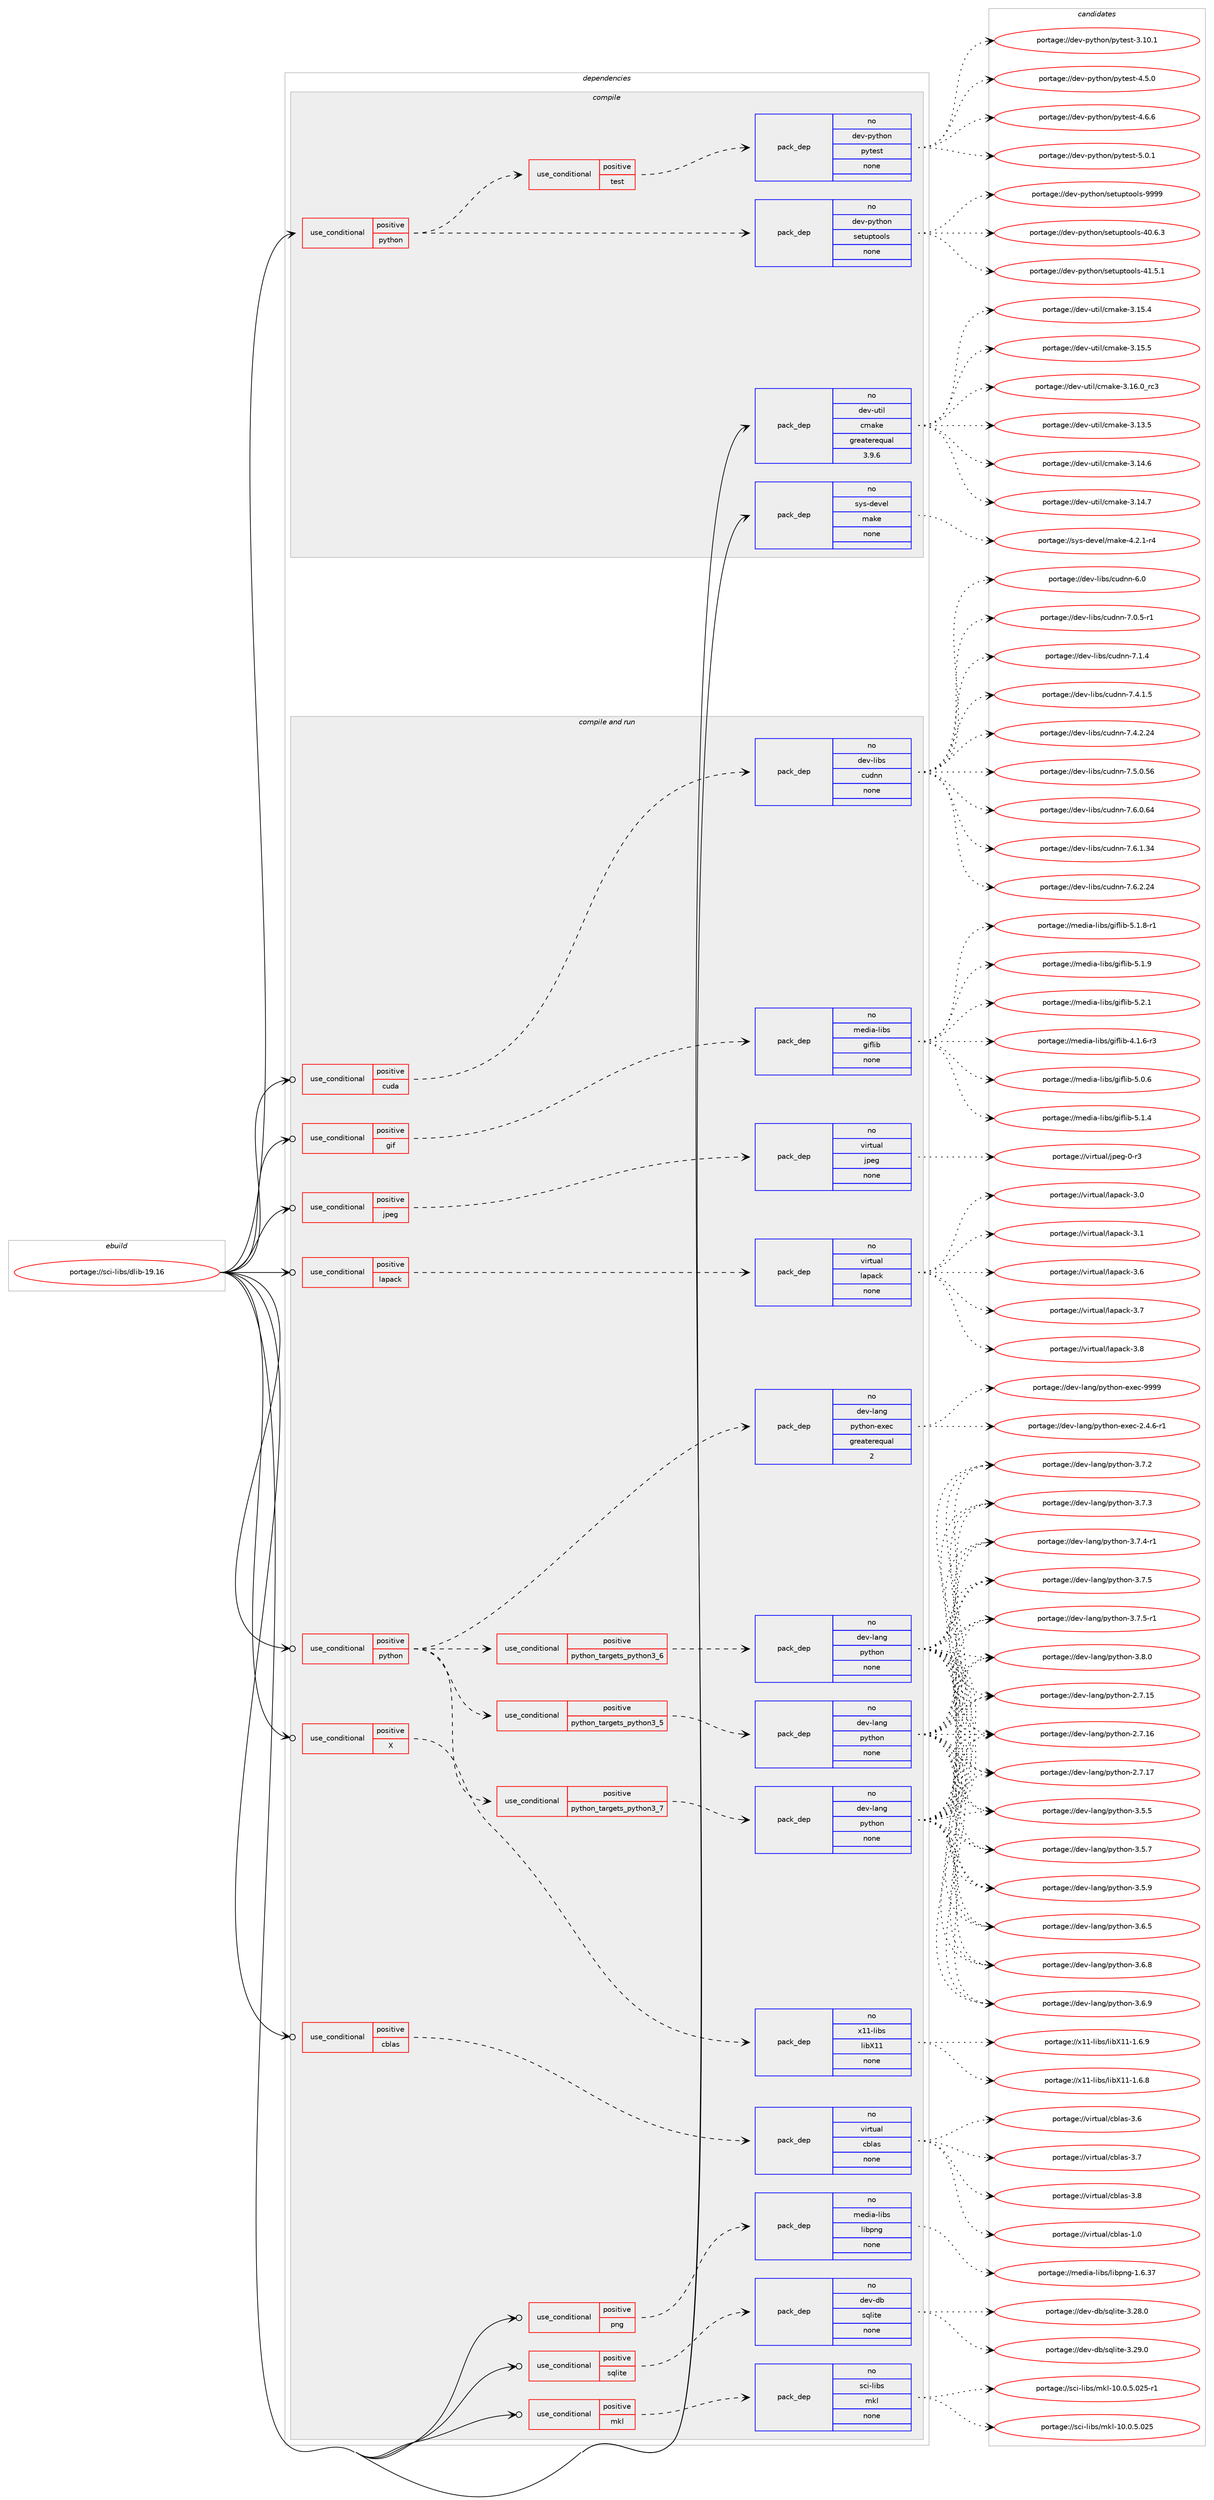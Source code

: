 digraph prolog {

# *************
# Graph options
# *************

newrank=true;
concentrate=true;
compound=true;
graph [rankdir=LR,fontname=Helvetica,fontsize=10,ranksep=1.5];#, ranksep=2.5, nodesep=0.2];
edge  [arrowhead=vee];
node  [fontname=Helvetica,fontsize=10];

# **********
# The ebuild
# **********

subgraph cluster_leftcol {
color=gray;
rank=same;
label=<<i>ebuild</i>>;
id [label="portage://sci-libs/dlib-19.16", color=red, width=4, href="../sci-libs/dlib-19.16.svg"];
}

# ****************
# The dependencies
# ****************

subgraph cluster_midcol {
color=gray;
label=<<i>dependencies</i>>;
subgraph cluster_compile {
fillcolor="#eeeeee";
style=filled;
label=<<i>compile</i>>;
subgraph cond96383 {
dependency389618 [label=<<TABLE BORDER="0" CELLBORDER="1" CELLSPACING="0" CELLPADDING="4"><TR><TD ROWSPAN="3" CELLPADDING="10">use_conditional</TD></TR><TR><TD>positive</TD></TR><TR><TD>python</TD></TR></TABLE>>, shape=none, color=red];
subgraph pack286630 {
dependency389619 [label=<<TABLE BORDER="0" CELLBORDER="1" CELLSPACING="0" CELLPADDING="4" WIDTH="220"><TR><TD ROWSPAN="6" CELLPADDING="30">pack_dep</TD></TR><TR><TD WIDTH="110">no</TD></TR><TR><TD>dev-python</TD></TR><TR><TD>setuptools</TD></TR><TR><TD>none</TD></TR><TR><TD></TD></TR></TABLE>>, shape=none, color=blue];
}
dependency389618:e -> dependency389619:w [weight=20,style="dashed",arrowhead="vee"];
subgraph cond96384 {
dependency389620 [label=<<TABLE BORDER="0" CELLBORDER="1" CELLSPACING="0" CELLPADDING="4"><TR><TD ROWSPAN="3" CELLPADDING="10">use_conditional</TD></TR><TR><TD>positive</TD></TR><TR><TD>test</TD></TR></TABLE>>, shape=none, color=red];
subgraph pack286631 {
dependency389621 [label=<<TABLE BORDER="0" CELLBORDER="1" CELLSPACING="0" CELLPADDING="4" WIDTH="220"><TR><TD ROWSPAN="6" CELLPADDING="30">pack_dep</TD></TR><TR><TD WIDTH="110">no</TD></TR><TR><TD>dev-python</TD></TR><TR><TD>pytest</TD></TR><TR><TD>none</TD></TR><TR><TD></TD></TR></TABLE>>, shape=none, color=blue];
}
dependency389620:e -> dependency389621:w [weight=20,style="dashed",arrowhead="vee"];
}
dependency389618:e -> dependency389620:w [weight=20,style="dashed",arrowhead="vee"];
}
id:e -> dependency389618:w [weight=20,style="solid",arrowhead="vee"];
subgraph pack286632 {
dependency389622 [label=<<TABLE BORDER="0" CELLBORDER="1" CELLSPACING="0" CELLPADDING="4" WIDTH="220"><TR><TD ROWSPAN="6" CELLPADDING="30">pack_dep</TD></TR><TR><TD WIDTH="110">no</TD></TR><TR><TD>dev-util</TD></TR><TR><TD>cmake</TD></TR><TR><TD>greaterequal</TD></TR><TR><TD>3.9.6</TD></TR></TABLE>>, shape=none, color=blue];
}
id:e -> dependency389622:w [weight=20,style="solid",arrowhead="vee"];
subgraph pack286633 {
dependency389623 [label=<<TABLE BORDER="0" CELLBORDER="1" CELLSPACING="0" CELLPADDING="4" WIDTH="220"><TR><TD ROWSPAN="6" CELLPADDING="30">pack_dep</TD></TR><TR><TD WIDTH="110">no</TD></TR><TR><TD>sys-devel</TD></TR><TR><TD>make</TD></TR><TR><TD>none</TD></TR><TR><TD></TD></TR></TABLE>>, shape=none, color=blue];
}
id:e -> dependency389623:w [weight=20,style="solid",arrowhead="vee"];
}
subgraph cluster_compileandrun {
fillcolor="#eeeeee";
style=filled;
label=<<i>compile and run</i>>;
subgraph cond96385 {
dependency389624 [label=<<TABLE BORDER="0" CELLBORDER="1" CELLSPACING="0" CELLPADDING="4"><TR><TD ROWSPAN="3" CELLPADDING="10">use_conditional</TD></TR><TR><TD>positive</TD></TR><TR><TD>X</TD></TR></TABLE>>, shape=none, color=red];
subgraph pack286634 {
dependency389625 [label=<<TABLE BORDER="0" CELLBORDER="1" CELLSPACING="0" CELLPADDING="4" WIDTH="220"><TR><TD ROWSPAN="6" CELLPADDING="30">pack_dep</TD></TR><TR><TD WIDTH="110">no</TD></TR><TR><TD>x11-libs</TD></TR><TR><TD>libX11</TD></TR><TR><TD>none</TD></TR><TR><TD></TD></TR></TABLE>>, shape=none, color=blue];
}
dependency389624:e -> dependency389625:w [weight=20,style="dashed",arrowhead="vee"];
}
id:e -> dependency389624:w [weight=20,style="solid",arrowhead="odotvee"];
subgraph cond96386 {
dependency389626 [label=<<TABLE BORDER="0" CELLBORDER="1" CELLSPACING="0" CELLPADDING="4"><TR><TD ROWSPAN="3" CELLPADDING="10">use_conditional</TD></TR><TR><TD>positive</TD></TR><TR><TD>cblas</TD></TR></TABLE>>, shape=none, color=red];
subgraph pack286635 {
dependency389627 [label=<<TABLE BORDER="0" CELLBORDER="1" CELLSPACING="0" CELLPADDING="4" WIDTH="220"><TR><TD ROWSPAN="6" CELLPADDING="30">pack_dep</TD></TR><TR><TD WIDTH="110">no</TD></TR><TR><TD>virtual</TD></TR><TR><TD>cblas</TD></TR><TR><TD>none</TD></TR><TR><TD></TD></TR></TABLE>>, shape=none, color=blue];
}
dependency389626:e -> dependency389627:w [weight=20,style="dashed",arrowhead="vee"];
}
id:e -> dependency389626:w [weight=20,style="solid",arrowhead="odotvee"];
subgraph cond96387 {
dependency389628 [label=<<TABLE BORDER="0" CELLBORDER="1" CELLSPACING="0" CELLPADDING="4"><TR><TD ROWSPAN="3" CELLPADDING="10">use_conditional</TD></TR><TR><TD>positive</TD></TR><TR><TD>cuda</TD></TR></TABLE>>, shape=none, color=red];
subgraph pack286636 {
dependency389629 [label=<<TABLE BORDER="0" CELLBORDER="1" CELLSPACING="0" CELLPADDING="4" WIDTH="220"><TR><TD ROWSPAN="6" CELLPADDING="30">pack_dep</TD></TR><TR><TD WIDTH="110">no</TD></TR><TR><TD>dev-libs</TD></TR><TR><TD>cudnn</TD></TR><TR><TD>none</TD></TR><TR><TD></TD></TR></TABLE>>, shape=none, color=blue];
}
dependency389628:e -> dependency389629:w [weight=20,style="dashed",arrowhead="vee"];
}
id:e -> dependency389628:w [weight=20,style="solid",arrowhead="odotvee"];
subgraph cond96388 {
dependency389630 [label=<<TABLE BORDER="0" CELLBORDER="1" CELLSPACING="0" CELLPADDING="4"><TR><TD ROWSPAN="3" CELLPADDING="10">use_conditional</TD></TR><TR><TD>positive</TD></TR><TR><TD>gif</TD></TR></TABLE>>, shape=none, color=red];
subgraph pack286637 {
dependency389631 [label=<<TABLE BORDER="0" CELLBORDER="1" CELLSPACING="0" CELLPADDING="4" WIDTH="220"><TR><TD ROWSPAN="6" CELLPADDING="30">pack_dep</TD></TR><TR><TD WIDTH="110">no</TD></TR><TR><TD>media-libs</TD></TR><TR><TD>giflib</TD></TR><TR><TD>none</TD></TR><TR><TD></TD></TR></TABLE>>, shape=none, color=blue];
}
dependency389630:e -> dependency389631:w [weight=20,style="dashed",arrowhead="vee"];
}
id:e -> dependency389630:w [weight=20,style="solid",arrowhead="odotvee"];
subgraph cond96389 {
dependency389632 [label=<<TABLE BORDER="0" CELLBORDER="1" CELLSPACING="0" CELLPADDING="4"><TR><TD ROWSPAN="3" CELLPADDING="10">use_conditional</TD></TR><TR><TD>positive</TD></TR><TR><TD>jpeg</TD></TR></TABLE>>, shape=none, color=red];
subgraph pack286638 {
dependency389633 [label=<<TABLE BORDER="0" CELLBORDER="1" CELLSPACING="0" CELLPADDING="4" WIDTH="220"><TR><TD ROWSPAN="6" CELLPADDING="30">pack_dep</TD></TR><TR><TD WIDTH="110">no</TD></TR><TR><TD>virtual</TD></TR><TR><TD>jpeg</TD></TR><TR><TD>none</TD></TR><TR><TD></TD></TR></TABLE>>, shape=none, color=blue];
}
dependency389632:e -> dependency389633:w [weight=20,style="dashed",arrowhead="vee"];
}
id:e -> dependency389632:w [weight=20,style="solid",arrowhead="odotvee"];
subgraph cond96390 {
dependency389634 [label=<<TABLE BORDER="0" CELLBORDER="1" CELLSPACING="0" CELLPADDING="4"><TR><TD ROWSPAN="3" CELLPADDING="10">use_conditional</TD></TR><TR><TD>positive</TD></TR><TR><TD>lapack</TD></TR></TABLE>>, shape=none, color=red];
subgraph pack286639 {
dependency389635 [label=<<TABLE BORDER="0" CELLBORDER="1" CELLSPACING="0" CELLPADDING="4" WIDTH="220"><TR><TD ROWSPAN="6" CELLPADDING="30">pack_dep</TD></TR><TR><TD WIDTH="110">no</TD></TR><TR><TD>virtual</TD></TR><TR><TD>lapack</TD></TR><TR><TD>none</TD></TR><TR><TD></TD></TR></TABLE>>, shape=none, color=blue];
}
dependency389634:e -> dependency389635:w [weight=20,style="dashed",arrowhead="vee"];
}
id:e -> dependency389634:w [weight=20,style="solid",arrowhead="odotvee"];
subgraph cond96391 {
dependency389636 [label=<<TABLE BORDER="0" CELLBORDER="1" CELLSPACING="0" CELLPADDING="4"><TR><TD ROWSPAN="3" CELLPADDING="10">use_conditional</TD></TR><TR><TD>positive</TD></TR><TR><TD>mkl</TD></TR></TABLE>>, shape=none, color=red];
subgraph pack286640 {
dependency389637 [label=<<TABLE BORDER="0" CELLBORDER="1" CELLSPACING="0" CELLPADDING="4" WIDTH="220"><TR><TD ROWSPAN="6" CELLPADDING="30">pack_dep</TD></TR><TR><TD WIDTH="110">no</TD></TR><TR><TD>sci-libs</TD></TR><TR><TD>mkl</TD></TR><TR><TD>none</TD></TR><TR><TD></TD></TR></TABLE>>, shape=none, color=blue];
}
dependency389636:e -> dependency389637:w [weight=20,style="dashed",arrowhead="vee"];
}
id:e -> dependency389636:w [weight=20,style="solid",arrowhead="odotvee"];
subgraph cond96392 {
dependency389638 [label=<<TABLE BORDER="0" CELLBORDER="1" CELLSPACING="0" CELLPADDING="4"><TR><TD ROWSPAN="3" CELLPADDING="10">use_conditional</TD></TR><TR><TD>positive</TD></TR><TR><TD>png</TD></TR></TABLE>>, shape=none, color=red];
subgraph pack286641 {
dependency389639 [label=<<TABLE BORDER="0" CELLBORDER="1" CELLSPACING="0" CELLPADDING="4" WIDTH="220"><TR><TD ROWSPAN="6" CELLPADDING="30">pack_dep</TD></TR><TR><TD WIDTH="110">no</TD></TR><TR><TD>media-libs</TD></TR><TR><TD>libpng</TD></TR><TR><TD>none</TD></TR><TR><TD></TD></TR></TABLE>>, shape=none, color=blue];
}
dependency389638:e -> dependency389639:w [weight=20,style="dashed",arrowhead="vee"];
}
id:e -> dependency389638:w [weight=20,style="solid",arrowhead="odotvee"];
subgraph cond96393 {
dependency389640 [label=<<TABLE BORDER="0" CELLBORDER="1" CELLSPACING="0" CELLPADDING="4"><TR><TD ROWSPAN="3" CELLPADDING="10">use_conditional</TD></TR><TR><TD>positive</TD></TR><TR><TD>python</TD></TR></TABLE>>, shape=none, color=red];
subgraph cond96394 {
dependency389641 [label=<<TABLE BORDER="0" CELLBORDER="1" CELLSPACING="0" CELLPADDING="4"><TR><TD ROWSPAN="3" CELLPADDING="10">use_conditional</TD></TR><TR><TD>positive</TD></TR><TR><TD>python_targets_python3_5</TD></TR></TABLE>>, shape=none, color=red];
subgraph pack286642 {
dependency389642 [label=<<TABLE BORDER="0" CELLBORDER="1" CELLSPACING="0" CELLPADDING="4" WIDTH="220"><TR><TD ROWSPAN="6" CELLPADDING="30">pack_dep</TD></TR><TR><TD WIDTH="110">no</TD></TR><TR><TD>dev-lang</TD></TR><TR><TD>python</TD></TR><TR><TD>none</TD></TR><TR><TD></TD></TR></TABLE>>, shape=none, color=blue];
}
dependency389641:e -> dependency389642:w [weight=20,style="dashed",arrowhead="vee"];
}
dependency389640:e -> dependency389641:w [weight=20,style="dashed",arrowhead="vee"];
subgraph cond96395 {
dependency389643 [label=<<TABLE BORDER="0" CELLBORDER="1" CELLSPACING="0" CELLPADDING="4"><TR><TD ROWSPAN="3" CELLPADDING="10">use_conditional</TD></TR><TR><TD>positive</TD></TR><TR><TD>python_targets_python3_6</TD></TR></TABLE>>, shape=none, color=red];
subgraph pack286643 {
dependency389644 [label=<<TABLE BORDER="0" CELLBORDER="1" CELLSPACING="0" CELLPADDING="4" WIDTH="220"><TR><TD ROWSPAN="6" CELLPADDING="30">pack_dep</TD></TR><TR><TD WIDTH="110">no</TD></TR><TR><TD>dev-lang</TD></TR><TR><TD>python</TD></TR><TR><TD>none</TD></TR><TR><TD></TD></TR></TABLE>>, shape=none, color=blue];
}
dependency389643:e -> dependency389644:w [weight=20,style="dashed",arrowhead="vee"];
}
dependency389640:e -> dependency389643:w [weight=20,style="dashed",arrowhead="vee"];
subgraph cond96396 {
dependency389645 [label=<<TABLE BORDER="0" CELLBORDER="1" CELLSPACING="0" CELLPADDING="4"><TR><TD ROWSPAN="3" CELLPADDING="10">use_conditional</TD></TR><TR><TD>positive</TD></TR><TR><TD>python_targets_python3_7</TD></TR></TABLE>>, shape=none, color=red];
subgraph pack286644 {
dependency389646 [label=<<TABLE BORDER="0" CELLBORDER="1" CELLSPACING="0" CELLPADDING="4" WIDTH="220"><TR><TD ROWSPAN="6" CELLPADDING="30">pack_dep</TD></TR><TR><TD WIDTH="110">no</TD></TR><TR><TD>dev-lang</TD></TR><TR><TD>python</TD></TR><TR><TD>none</TD></TR><TR><TD></TD></TR></TABLE>>, shape=none, color=blue];
}
dependency389645:e -> dependency389646:w [weight=20,style="dashed",arrowhead="vee"];
}
dependency389640:e -> dependency389645:w [weight=20,style="dashed",arrowhead="vee"];
subgraph pack286645 {
dependency389647 [label=<<TABLE BORDER="0" CELLBORDER="1" CELLSPACING="0" CELLPADDING="4" WIDTH="220"><TR><TD ROWSPAN="6" CELLPADDING="30">pack_dep</TD></TR><TR><TD WIDTH="110">no</TD></TR><TR><TD>dev-lang</TD></TR><TR><TD>python-exec</TD></TR><TR><TD>greaterequal</TD></TR><TR><TD>2</TD></TR></TABLE>>, shape=none, color=blue];
}
dependency389640:e -> dependency389647:w [weight=20,style="dashed",arrowhead="vee"];
}
id:e -> dependency389640:w [weight=20,style="solid",arrowhead="odotvee"];
subgraph cond96397 {
dependency389648 [label=<<TABLE BORDER="0" CELLBORDER="1" CELLSPACING="0" CELLPADDING="4"><TR><TD ROWSPAN="3" CELLPADDING="10">use_conditional</TD></TR><TR><TD>positive</TD></TR><TR><TD>sqlite</TD></TR></TABLE>>, shape=none, color=red];
subgraph pack286646 {
dependency389649 [label=<<TABLE BORDER="0" CELLBORDER="1" CELLSPACING="0" CELLPADDING="4" WIDTH="220"><TR><TD ROWSPAN="6" CELLPADDING="30">pack_dep</TD></TR><TR><TD WIDTH="110">no</TD></TR><TR><TD>dev-db</TD></TR><TR><TD>sqlite</TD></TR><TR><TD>none</TD></TR><TR><TD></TD></TR></TABLE>>, shape=none, color=blue];
}
dependency389648:e -> dependency389649:w [weight=20,style="dashed",arrowhead="vee"];
}
id:e -> dependency389648:w [weight=20,style="solid",arrowhead="odotvee"];
}
subgraph cluster_run {
fillcolor="#eeeeee";
style=filled;
label=<<i>run</i>>;
}
}

# **************
# The candidates
# **************

subgraph cluster_choices {
rank=same;
color=gray;
label=<<i>candidates</i>>;

subgraph choice286630 {
color=black;
nodesep=1;
choiceportage100101118451121211161041111104711510111611711211611111110811545524846544651 [label="portage://dev-python/setuptools-40.6.3", color=red, width=4,href="../dev-python/setuptools-40.6.3.svg"];
choiceportage100101118451121211161041111104711510111611711211611111110811545524946534649 [label="portage://dev-python/setuptools-41.5.1", color=red, width=4,href="../dev-python/setuptools-41.5.1.svg"];
choiceportage10010111845112121116104111110471151011161171121161111111081154557575757 [label="portage://dev-python/setuptools-9999", color=red, width=4,href="../dev-python/setuptools-9999.svg"];
dependency389619:e -> choiceportage100101118451121211161041111104711510111611711211611111110811545524846544651:w [style=dotted,weight="100"];
dependency389619:e -> choiceportage100101118451121211161041111104711510111611711211611111110811545524946534649:w [style=dotted,weight="100"];
dependency389619:e -> choiceportage10010111845112121116104111110471151011161171121161111111081154557575757:w [style=dotted,weight="100"];
}
subgraph choice286631 {
color=black;
nodesep=1;
choiceportage100101118451121211161041111104711212111610111511645514649484649 [label="portage://dev-python/pytest-3.10.1", color=red, width=4,href="../dev-python/pytest-3.10.1.svg"];
choiceportage1001011184511212111610411111047112121116101115116455246534648 [label="portage://dev-python/pytest-4.5.0", color=red, width=4,href="../dev-python/pytest-4.5.0.svg"];
choiceportage1001011184511212111610411111047112121116101115116455246544654 [label="portage://dev-python/pytest-4.6.6", color=red, width=4,href="../dev-python/pytest-4.6.6.svg"];
choiceportage1001011184511212111610411111047112121116101115116455346484649 [label="portage://dev-python/pytest-5.0.1", color=red, width=4,href="../dev-python/pytest-5.0.1.svg"];
dependency389621:e -> choiceportage100101118451121211161041111104711212111610111511645514649484649:w [style=dotted,weight="100"];
dependency389621:e -> choiceportage1001011184511212111610411111047112121116101115116455246534648:w [style=dotted,weight="100"];
dependency389621:e -> choiceportage1001011184511212111610411111047112121116101115116455246544654:w [style=dotted,weight="100"];
dependency389621:e -> choiceportage1001011184511212111610411111047112121116101115116455346484649:w [style=dotted,weight="100"];
}
subgraph choice286632 {
color=black;
nodesep=1;
choiceportage1001011184511711610510847991099710710145514649514653 [label="portage://dev-util/cmake-3.13.5", color=red, width=4,href="../dev-util/cmake-3.13.5.svg"];
choiceportage1001011184511711610510847991099710710145514649524654 [label="portage://dev-util/cmake-3.14.6", color=red, width=4,href="../dev-util/cmake-3.14.6.svg"];
choiceportage1001011184511711610510847991099710710145514649524655 [label="portage://dev-util/cmake-3.14.7", color=red, width=4,href="../dev-util/cmake-3.14.7.svg"];
choiceportage1001011184511711610510847991099710710145514649534652 [label="portage://dev-util/cmake-3.15.4", color=red, width=4,href="../dev-util/cmake-3.15.4.svg"];
choiceportage1001011184511711610510847991099710710145514649534653 [label="portage://dev-util/cmake-3.15.5", color=red, width=4,href="../dev-util/cmake-3.15.5.svg"];
choiceportage1001011184511711610510847991099710710145514649544648951149951 [label="portage://dev-util/cmake-3.16.0_rc3", color=red, width=4,href="../dev-util/cmake-3.16.0_rc3.svg"];
dependency389622:e -> choiceportage1001011184511711610510847991099710710145514649514653:w [style=dotted,weight="100"];
dependency389622:e -> choiceportage1001011184511711610510847991099710710145514649524654:w [style=dotted,weight="100"];
dependency389622:e -> choiceportage1001011184511711610510847991099710710145514649524655:w [style=dotted,weight="100"];
dependency389622:e -> choiceportage1001011184511711610510847991099710710145514649534652:w [style=dotted,weight="100"];
dependency389622:e -> choiceportage1001011184511711610510847991099710710145514649534653:w [style=dotted,weight="100"];
dependency389622:e -> choiceportage1001011184511711610510847991099710710145514649544648951149951:w [style=dotted,weight="100"];
}
subgraph choice286633 {
color=black;
nodesep=1;
choiceportage1151211154510010111810110847109971071014552465046494511452 [label="portage://sys-devel/make-4.2.1-r4", color=red, width=4,href="../sys-devel/make-4.2.1-r4.svg"];
dependency389623:e -> choiceportage1151211154510010111810110847109971071014552465046494511452:w [style=dotted,weight="100"];
}
subgraph choice286634 {
color=black;
nodesep=1;
choiceportage120494945108105981154710810598884949454946544656 [label="portage://x11-libs/libX11-1.6.8", color=red, width=4,href="../x11-libs/libX11-1.6.8.svg"];
choiceportage120494945108105981154710810598884949454946544657 [label="portage://x11-libs/libX11-1.6.9", color=red, width=4,href="../x11-libs/libX11-1.6.9.svg"];
dependency389625:e -> choiceportage120494945108105981154710810598884949454946544656:w [style=dotted,weight="100"];
dependency389625:e -> choiceportage120494945108105981154710810598884949454946544657:w [style=dotted,weight="100"];
}
subgraph choice286635 {
color=black;
nodesep=1;
choiceportage118105114116117971084799981089711545494648 [label="portage://virtual/cblas-1.0", color=red, width=4,href="../virtual/cblas-1.0.svg"];
choiceportage118105114116117971084799981089711545514654 [label="portage://virtual/cblas-3.6", color=red, width=4,href="../virtual/cblas-3.6.svg"];
choiceportage118105114116117971084799981089711545514655 [label="portage://virtual/cblas-3.7", color=red, width=4,href="../virtual/cblas-3.7.svg"];
choiceportage118105114116117971084799981089711545514656 [label="portage://virtual/cblas-3.8", color=red, width=4,href="../virtual/cblas-3.8.svg"];
dependency389627:e -> choiceportage118105114116117971084799981089711545494648:w [style=dotted,weight="100"];
dependency389627:e -> choiceportage118105114116117971084799981089711545514654:w [style=dotted,weight="100"];
dependency389627:e -> choiceportage118105114116117971084799981089711545514655:w [style=dotted,weight="100"];
dependency389627:e -> choiceportage118105114116117971084799981089711545514656:w [style=dotted,weight="100"];
}
subgraph choice286636 {
color=black;
nodesep=1;
choiceportage1001011184510810598115479911710011011045544648 [label="portage://dev-libs/cudnn-6.0", color=red, width=4,href="../dev-libs/cudnn-6.0.svg"];
choiceportage100101118451081059811547991171001101104555464846534511449 [label="portage://dev-libs/cudnn-7.0.5-r1", color=red, width=4,href="../dev-libs/cudnn-7.0.5-r1.svg"];
choiceportage10010111845108105981154799117100110110455546494652 [label="portage://dev-libs/cudnn-7.1.4", color=red, width=4,href="../dev-libs/cudnn-7.1.4.svg"];
choiceportage100101118451081059811547991171001101104555465246494653 [label="portage://dev-libs/cudnn-7.4.1.5", color=red, width=4,href="../dev-libs/cudnn-7.4.1.5.svg"];
choiceportage10010111845108105981154799117100110110455546524650465052 [label="portage://dev-libs/cudnn-7.4.2.24", color=red, width=4,href="../dev-libs/cudnn-7.4.2.24.svg"];
choiceportage10010111845108105981154799117100110110455546534648465354 [label="portage://dev-libs/cudnn-7.5.0.56", color=red, width=4,href="../dev-libs/cudnn-7.5.0.56.svg"];
choiceportage10010111845108105981154799117100110110455546544648465452 [label="portage://dev-libs/cudnn-7.6.0.64", color=red, width=4,href="../dev-libs/cudnn-7.6.0.64.svg"];
choiceportage10010111845108105981154799117100110110455546544649465152 [label="portage://dev-libs/cudnn-7.6.1.34", color=red, width=4,href="../dev-libs/cudnn-7.6.1.34.svg"];
choiceportage10010111845108105981154799117100110110455546544650465052 [label="portage://dev-libs/cudnn-7.6.2.24", color=red, width=4,href="../dev-libs/cudnn-7.6.2.24.svg"];
dependency389629:e -> choiceportage1001011184510810598115479911710011011045544648:w [style=dotted,weight="100"];
dependency389629:e -> choiceportage100101118451081059811547991171001101104555464846534511449:w [style=dotted,weight="100"];
dependency389629:e -> choiceportage10010111845108105981154799117100110110455546494652:w [style=dotted,weight="100"];
dependency389629:e -> choiceportage100101118451081059811547991171001101104555465246494653:w [style=dotted,weight="100"];
dependency389629:e -> choiceportage10010111845108105981154799117100110110455546524650465052:w [style=dotted,weight="100"];
dependency389629:e -> choiceportage10010111845108105981154799117100110110455546534648465354:w [style=dotted,weight="100"];
dependency389629:e -> choiceportage10010111845108105981154799117100110110455546544648465452:w [style=dotted,weight="100"];
dependency389629:e -> choiceportage10010111845108105981154799117100110110455546544649465152:w [style=dotted,weight="100"];
dependency389629:e -> choiceportage10010111845108105981154799117100110110455546544650465052:w [style=dotted,weight="100"];
}
subgraph choice286637 {
color=black;
nodesep=1;
choiceportage10910110010597451081059811547103105102108105984552464946544511451 [label="portage://media-libs/giflib-4.1.6-r3", color=red, width=4,href="../media-libs/giflib-4.1.6-r3.svg"];
choiceportage1091011001059745108105981154710310510210810598455346484654 [label="portage://media-libs/giflib-5.0.6", color=red, width=4,href="../media-libs/giflib-5.0.6.svg"];
choiceportage1091011001059745108105981154710310510210810598455346494652 [label="portage://media-libs/giflib-5.1.4", color=red, width=4,href="../media-libs/giflib-5.1.4.svg"];
choiceportage10910110010597451081059811547103105102108105984553464946564511449 [label="portage://media-libs/giflib-5.1.8-r1", color=red, width=4,href="../media-libs/giflib-5.1.8-r1.svg"];
choiceportage1091011001059745108105981154710310510210810598455346494657 [label="portage://media-libs/giflib-5.1.9", color=red, width=4,href="../media-libs/giflib-5.1.9.svg"];
choiceportage1091011001059745108105981154710310510210810598455346504649 [label="portage://media-libs/giflib-5.2.1", color=red, width=4,href="../media-libs/giflib-5.2.1.svg"];
dependency389631:e -> choiceportage10910110010597451081059811547103105102108105984552464946544511451:w [style=dotted,weight="100"];
dependency389631:e -> choiceportage1091011001059745108105981154710310510210810598455346484654:w [style=dotted,weight="100"];
dependency389631:e -> choiceportage1091011001059745108105981154710310510210810598455346494652:w [style=dotted,weight="100"];
dependency389631:e -> choiceportage10910110010597451081059811547103105102108105984553464946564511449:w [style=dotted,weight="100"];
dependency389631:e -> choiceportage1091011001059745108105981154710310510210810598455346494657:w [style=dotted,weight="100"];
dependency389631:e -> choiceportage1091011001059745108105981154710310510210810598455346504649:w [style=dotted,weight="100"];
}
subgraph choice286638 {
color=black;
nodesep=1;
choiceportage118105114116117971084710611210110345484511451 [label="portage://virtual/jpeg-0-r3", color=red, width=4,href="../virtual/jpeg-0-r3.svg"];
dependency389633:e -> choiceportage118105114116117971084710611210110345484511451:w [style=dotted,weight="100"];
}
subgraph choice286639 {
color=black;
nodesep=1;
choiceportage118105114116117971084710897112979910745514648 [label="portage://virtual/lapack-3.0", color=red, width=4,href="../virtual/lapack-3.0.svg"];
choiceportage118105114116117971084710897112979910745514649 [label="portage://virtual/lapack-3.1", color=red, width=4,href="../virtual/lapack-3.1.svg"];
choiceportage118105114116117971084710897112979910745514654 [label="portage://virtual/lapack-3.6", color=red, width=4,href="../virtual/lapack-3.6.svg"];
choiceportage118105114116117971084710897112979910745514655 [label="portage://virtual/lapack-3.7", color=red, width=4,href="../virtual/lapack-3.7.svg"];
choiceportage118105114116117971084710897112979910745514656 [label="portage://virtual/lapack-3.8", color=red, width=4,href="../virtual/lapack-3.8.svg"];
dependency389635:e -> choiceportage118105114116117971084710897112979910745514648:w [style=dotted,weight="100"];
dependency389635:e -> choiceportage118105114116117971084710897112979910745514649:w [style=dotted,weight="100"];
dependency389635:e -> choiceportage118105114116117971084710897112979910745514654:w [style=dotted,weight="100"];
dependency389635:e -> choiceportage118105114116117971084710897112979910745514655:w [style=dotted,weight="100"];
dependency389635:e -> choiceportage118105114116117971084710897112979910745514656:w [style=dotted,weight="100"];
}
subgraph choice286640 {
color=black;
nodesep=1;
choiceportage115991054510810598115471091071084549484648465346485053 [label="portage://sci-libs/mkl-10.0.5.025", color=red, width=4,href="../sci-libs/mkl-10.0.5.025.svg"];
choiceportage1159910545108105981154710910710845494846484653464850534511449 [label="portage://sci-libs/mkl-10.0.5.025-r1", color=red, width=4,href="../sci-libs/mkl-10.0.5.025-r1.svg"];
dependency389637:e -> choiceportage115991054510810598115471091071084549484648465346485053:w [style=dotted,weight="100"];
dependency389637:e -> choiceportage1159910545108105981154710910710845494846484653464850534511449:w [style=dotted,weight="100"];
}
subgraph choice286641 {
color=black;
nodesep=1;
choiceportage109101100105974510810598115471081059811211010345494654465155 [label="portage://media-libs/libpng-1.6.37", color=red, width=4,href="../media-libs/libpng-1.6.37.svg"];
dependency389639:e -> choiceportage109101100105974510810598115471081059811211010345494654465155:w [style=dotted,weight="100"];
}
subgraph choice286642 {
color=black;
nodesep=1;
choiceportage10010111845108971101034711212111610411111045504655464953 [label="portage://dev-lang/python-2.7.15", color=red, width=4,href="../dev-lang/python-2.7.15.svg"];
choiceportage10010111845108971101034711212111610411111045504655464954 [label="portage://dev-lang/python-2.7.16", color=red, width=4,href="../dev-lang/python-2.7.16.svg"];
choiceportage10010111845108971101034711212111610411111045504655464955 [label="portage://dev-lang/python-2.7.17", color=red, width=4,href="../dev-lang/python-2.7.17.svg"];
choiceportage100101118451089711010347112121116104111110455146534653 [label="portage://dev-lang/python-3.5.5", color=red, width=4,href="../dev-lang/python-3.5.5.svg"];
choiceportage100101118451089711010347112121116104111110455146534655 [label="portage://dev-lang/python-3.5.7", color=red, width=4,href="../dev-lang/python-3.5.7.svg"];
choiceportage100101118451089711010347112121116104111110455146534657 [label="portage://dev-lang/python-3.5.9", color=red, width=4,href="../dev-lang/python-3.5.9.svg"];
choiceportage100101118451089711010347112121116104111110455146544653 [label="portage://dev-lang/python-3.6.5", color=red, width=4,href="../dev-lang/python-3.6.5.svg"];
choiceportage100101118451089711010347112121116104111110455146544656 [label="portage://dev-lang/python-3.6.8", color=red, width=4,href="../dev-lang/python-3.6.8.svg"];
choiceportage100101118451089711010347112121116104111110455146544657 [label="portage://dev-lang/python-3.6.9", color=red, width=4,href="../dev-lang/python-3.6.9.svg"];
choiceportage100101118451089711010347112121116104111110455146554650 [label="portage://dev-lang/python-3.7.2", color=red, width=4,href="../dev-lang/python-3.7.2.svg"];
choiceportage100101118451089711010347112121116104111110455146554651 [label="portage://dev-lang/python-3.7.3", color=red, width=4,href="../dev-lang/python-3.7.3.svg"];
choiceportage1001011184510897110103471121211161041111104551465546524511449 [label="portage://dev-lang/python-3.7.4-r1", color=red, width=4,href="../dev-lang/python-3.7.4-r1.svg"];
choiceportage100101118451089711010347112121116104111110455146554653 [label="portage://dev-lang/python-3.7.5", color=red, width=4,href="../dev-lang/python-3.7.5.svg"];
choiceportage1001011184510897110103471121211161041111104551465546534511449 [label="portage://dev-lang/python-3.7.5-r1", color=red, width=4,href="../dev-lang/python-3.7.5-r1.svg"];
choiceportage100101118451089711010347112121116104111110455146564648 [label="portage://dev-lang/python-3.8.0", color=red, width=4,href="../dev-lang/python-3.8.0.svg"];
dependency389642:e -> choiceportage10010111845108971101034711212111610411111045504655464953:w [style=dotted,weight="100"];
dependency389642:e -> choiceportage10010111845108971101034711212111610411111045504655464954:w [style=dotted,weight="100"];
dependency389642:e -> choiceportage10010111845108971101034711212111610411111045504655464955:w [style=dotted,weight="100"];
dependency389642:e -> choiceportage100101118451089711010347112121116104111110455146534653:w [style=dotted,weight="100"];
dependency389642:e -> choiceportage100101118451089711010347112121116104111110455146534655:w [style=dotted,weight="100"];
dependency389642:e -> choiceportage100101118451089711010347112121116104111110455146534657:w [style=dotted,weight="100"];
dependency389642:e -> choiceportage100101118451089711010347112121116104111110455146544653:w [style=dotted,weight="100"];
dependency389642:e -> choiceportage100101118451089711010347112121116104111110455146544656:w [style=dotted,weight="100"];
dependency389642:e -> choiceportage100101118451089711010347112121116104111110455146544657:w [style=dotted,weight="100"];
dependency389642:e -> choiceportage100101118451089711010347112121116104111110455146554650:w [style=dotted,weight="100"];
dependency389642:e -> choiceportage100101118451089711010347112121116104111110455146554651:w [style=dotted,weight="100"];
dependency389642:e -> choiceportage1001011184510897110103471121211161041111104551465546524511449:w [style=dotted,weight="100"];
dependency389642:e -> choiceportage100101118451089711010347112121116104111110455146554653:w [style=dotted,weight="100"];
dependency389642:e -> choiceportage1001011184510897110103471121211161041111104551465546534511449:w [style=dotted,weight="100"];
dependency389642:e -> choiceportage100101118451089711010347112121116104111110455146564648:w [style=dotted,weight="100"];
}
subgraph choice286643 {
color=black;
nodesep=1;
choiceportage10010111845108971101034711212111610411111045504655464953 [label="portage://dev-lang/python-2.7.15", color=red, width=4,href="../dev-lang/python-2.7.15.svg"];
choiceportage10010111845108971101034711212111610411111045504655464954 [label="portage://dev-lang/python-2.7.16", color=red, width=4,href="../dev-lang/python-2.7.16.svg"];
choiceportage10010111845108971101034711212111610411111045504655464955 [label="portage://dev-lang/python-2.7.17", color=red, width=4,href="../dev-lang/python-2.7.17.svg"];
choiceportage100101118451089711010347112121116104111110455146534653 [label="portage://dev-lang/python-3.5.5", color=red, width=4,href="../dev-lang/python-3.5.5.svg"];
choiceportage100101118451089711010347112121116104111110455146534655 [label="portage://dev-lang/python-3.5.7", color=red, width=4,href="../dev-lang/python-3.5.7.svg"];
choiceportage100101118451089711010347112121116104111110455146534657 [label="portage://dev-lang/python-3.5.9", color=red, width=4,href="../dev-lang/python-3.5.9.svg"];
choiceportage100101118451089711010347112121116104111110455146544653 [label="portage://dev-lang/python-3.6.5", color=red, width=4,href="../dev-lang/python-3.6.5.svg"];
choiceportage100101118451089711010347112121116104111110455146544656 [label="portage://dev-lang/python-3.6.8", color=red, width=4,href="../dev-lang/python-3.6.8.svg"];
choiceportage100101118451089711010347112121116104111110455146544657 [label="portage://dev-lang/python-3.6.9", color=red, width=4,href="../dev-lang/python-3.6.9.svg"];
choiceportage100101118451089711010347112121116104111110455146554650 [label="portage://dev-lang/python-3.7.2", color=red, width=4,href="../dev-lang/python-3.7.2.svg"];
choiceportage100101118451089711010347112121116104111110455146554651 [label="portage://dev-lang/python-3.7.3", color=red, width=4,href="../dev-lang/python-3.7.3.svg"];
choiceportage1001011184510897110103471121211161041111104551465546524511449 [label="portage://dev-lang/python-3.7.4-r1", color=red, width=4,href="../dev-lang/python-3.7.4-r1.svg"];
choiceportage100101118451089711010347112121116104111110455146554653 [label="portage://dev-lang/python-3.7.5", color=red, width=4,href="../dev-lang/python-3.7.5.svg"];
choiceportage1001011184510897110103471121211161041111104551465546534511449 [label="portage://dev-lang/python-3.7.5-r1", color=red, width=4,href="../dev-lang/python-3.7.5-r1.svg"];
choiceportage100101118451089711010347112121116104111110455146564648 [label="portage://dev-lang/python-3.8.0", color=red, width=4,href="../dev-lang/python-3.8.0.svg"];
dependency389644:e -> choiceportage10010111845108971101034711212111610411111045504655464953:w [style=dotted,weight="100"];
dependency389644:e -> choiceportage10010111845108971101034711212111610411111045504655464954:w [style=dotted,weight="100"];
dependency389644:e -> choiceportage10010111845108971101034711212111610411111045504655464955:w [style=dotted,weight="100"];
dependency389644:e -> choiceportage100101118451089711010347112121116104111110455146534653:w [style=dotted,weight="100"];
dependency389644:e -> choiceportage100101118451089711010347112121116104111110455146534655:w [style=dotted,weight="100"];
dependency389644:e -> choiceportage100101118451089711010347112121116104111110455146534657:w [style=dotted,weight="100"];
dependency389644:e -> choiceportage100101118451089711010347112121116104111110455146544653:w [style=dotted,weight="100"];
dependency389644:e -> choiceportage100101118451089711010347112121116104111110455146544656:w [style=dotted,weight="100"];
dependency389644:e -> choiceportage100101118451089711010347112121116104111110455146544657:w [style=dotted,weight="100"];
dependency389644:e -> choiceportage100101118451089711010347112121116104111110455146554650:w [style=dotted,weight="100"];
dependency389644:e -> choiceportage100101118451089711010347112121116104111110455146554651:w [style=dotted,weight="100"];
dependency389644:e -> choiceportage1001011184510897110103471121211161041111104551465546524511449:w [style=dotted,weight="100"];
dependency389644:e -> choiceportage100101118451089711010347112121116104111110455146554653:w [style=dotted,weight="100"];
dependency389644:e -> choiceportage1001011184510897110103471121211161041111104551465546534511449:w [style=dotted,weight="100"];
dependency389644:e -> choiceportage100101118451089711010347112121116104111110455146564648:w [style=dotted,weight="100"];
}
subgraph choice286644 {
color=black;
nodesep=1;
choiceportage10010111845108971101034711212111610411111045504655464953 [label="portage://dev-lang/python-2.7.15", color=red, width=4,href="../dev-lang/python-2.7.15.svg"];
choiceportage10010111845108971101034711212111610411111045504655464954 [label="portage://dev-lang/python-2.7.16", color=red, width=4,href="../dev-lang/python-2.7.16.svg"];
choiceportage10010111845108971101034711212111610411111045504655464955 [label="portage://dev-lang/python-2.7.17", color=red, width=4,href="../dev-lang/python-2.7.17.svg"];
choiceportage100101118451089711010347112121116104111110455146534653 [label="portage://dev-lang/python-3.5.5", color=red, width=4,href="../dev-lang/python-3.5.5.svg"];
choiceportage100101118451089711010347112121116104111110455146534655 [label="portage://dev-lang/python-3.5.7", color=red, width=4,href="../dev-lang/python-3.5.7.svg"];
choiceportage100101118451089711010347112121116104111110455146534657 [label="portage://dev-lang/python-3.5.9", color=red, width=4,href="../dev-lang/python-3.5.9.svg"];
choiceportage100101118451089711010347112121116104111110455146544653 [label="portage://dev-lang/python-3.6.5", color=red, width=4,href="../dev-lang/python-3.6.5.svg"];
choiceportage100101118451089711010347112121116104111110455146544656 [label="portage://dev-lang/python-3.6.8", color=red, width=4,href="../dev-lang/python-3.6.8.svg"];
choiceportage100101118451089711010347112121116104111110455146544657 [label="portage://dev-lang/python-3.6.9", color=red, width=4,href="../dev-lang/python-3.6.9.svg"];
choiceportage100101118451089711010347112121116104111110455146554650 [label="portage://dev-lang/python-3.7.2", color=red, width=4,href="../dev-lang/python-3.7.2.svg"];
choiceportage100101118451089711010347112121116104111110455146554651 [label="portage://dev-lang/python-3.7.3", color=red, width=4,href="../dev-lang/python-3.7.3.svg"];
choiceportage1001011184510897110103471121211161041111104551465546524511449 [label="portage://dev-lang/python-3.7.4-r1", color=red, width=4,href="../dev-lang/python-3.7.4-r1.svg"];
choiceportage100101118451089711010347112121116104111110455146554653 [label="portage://dev-lang/python-3.7.5", color=red, width=4,href="../dev-lang/python-3.7.5.svg"];
choiceportage1001011184510897110103471121211161041111104551465546534511449 [label="portage://dev-lang/python-3.7.5-r1", color=red, width=4,href="../dev-lang/python-3.7.5-r1.svg"];
choiceportage100101118451089711010347112121116104111110455146564648 [label="portage://dev-lang/python-3.8.0", color=red, width=4,href="../dev-lang/python-3.8.0.svg"];
dependency389646:e -> choiceportage10010111845108971101034711212111610411111045504655464953:w [style=dotted,weight="100"];
dependency389646:e -> choiceportage10010111845108971101034711212111610411111045504655464954:w [style=dotted,weight="100"];
dependency389646:e -> choiceportage10010111845108971101034711212111610411111045504655464955:w [style=dotted,weight="100"];
dependency389646:e -> choiceportage100101118451089711010347112121116104111110455146534653:w [style=dotted,weight="100"];
dependency389646:e -> choiceportage100101118451089711010347112121116104111110455146534655:w [style=dotted,weight="100"];
dependency389646:e -> choiceportage100101118451089711010347112121116104111110455146534657:w [style=dotted,weight="100"];
dependency389646:e -> choiceportage100101118451089711010347112121116104111110455146544653:w [style=dotted,weight="100"];
dependency389646:e -> choiceportage100101118451089711010347112121116104111110455146544656:w [style=dotted,weight="100"];
dependency389646:e -> choiceportage100101118451089711010347112121116104111110455146544657:w [style=dotted,weight="100"];
dependency389646:e -> choiceportage100101118451089711010347112121116104111110455146554650:w [style=dotted,weight="100"];
dependency389646:e -> choiceportage100101118451089711010347112121116104111110455146554651:w [style=dotted,weight="100"];
dependency389646:e -> choiceportage1001011184510897110103471121211161041111104551465546524511449:w [style=dotted,weight="100"];
dependency389646:e -> choiceportage100101118451089711010347112121116104111110455146554653:w [style=dotted,weight="100"];
dependency389646:e -> choiceportage1001011184510897110103471121211161041111104551465546534511449:w [style=dotted,weight="100"];
dependency389646:e -> choiceportage100101118451089711010347112121116104111110455146564648:w [style=dotted,weight="100"];
}
subgraph choice286645 {
color=black;
nodesep=1;
choiceportage10010111845108971101034711212111610411111045101120101994550465246544511449 [label="portage://dev-lang/python-exec-2.4.6-r1", color=red, width=4,href="../dev-lang/python-exec-2.4.6-r1.svg"];
choiceportage10010111845108971101034711212111610411111045101120101994557575757 [label="portage://dev-lang/python-exec-9999", color=red, width=4,href="../dev-lang/python-exec-9999.svg"];
dependency389647:e -> choiceportage10010111845108971101034711212111610411111045101120101994550465246544511449:w [style=dotted,weight="100"];
dependency389647:e -> choiceportage10010111845108971101034711212111610411111045101120101994557575757:w [style=dotted,weight="100"];
}
subgraph choice286646 {
color=black;
nodesep=1;
choiceportage10010111845100984711511310810511610145514650564648 [label="portage://dev-db/sqlite-3.28.0", color=red, width=4,href="../dev-db/sqlite-3.28.0.svg"];
choiceportage10010111845100984711511310810511610145514650574648 [label="portage://dev-db/sqlite-3.29.0", color=red, width=4,href="../dev-db/sqlite-3.29.0.svg"];
dependency389649:e -> choiceportage10010111845100984711511310810511610145514650564648:w [style=dotted,weight="100"];
dependency389649:e -> choiceportage10010111845100984711511310810511610145514650574648:w [style=dotted,weight="100"];
}
}

}
